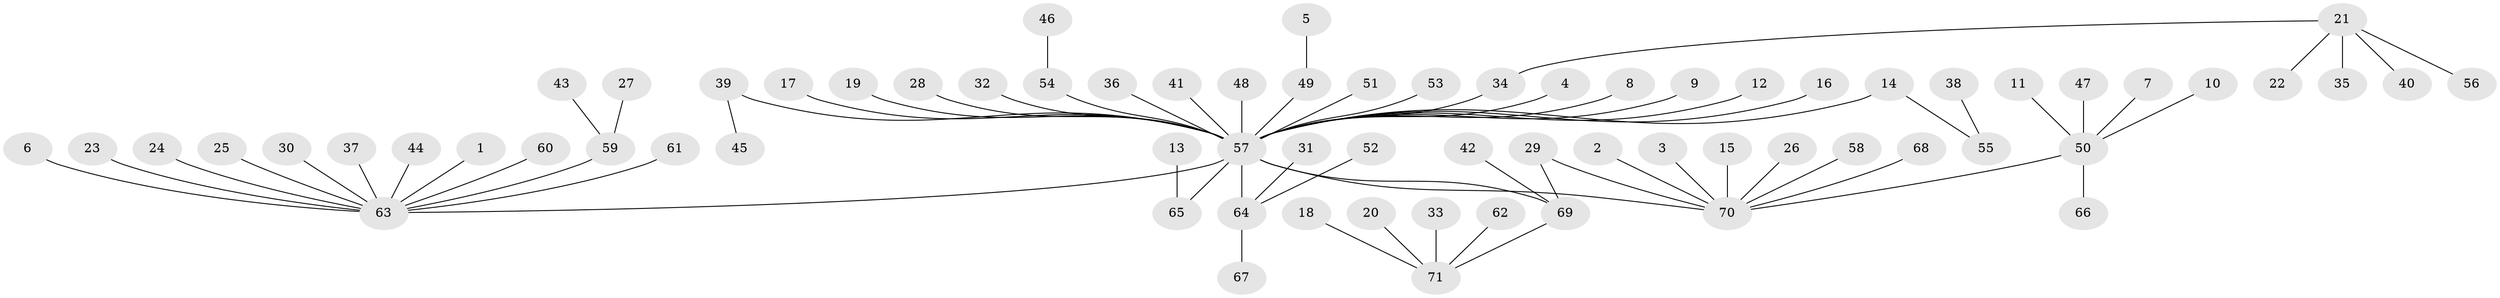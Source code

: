 // original degree distribution, {19: 0.0070921985815602835, 11: 0.014184397163120567, 3: 0.09219858156028368, 4: 0.028368794326241134, 5: 0.0070921985815602835, 14: 0.0070921985815602835, 8: 0.02127659574468085, 2: 0.15602836879432624, 6: 0.0070921985815602835, 1: 0.6595744680851063}
// Generated by graph-tools (version 1.1) at 2025/49/03/09/25 03:49:46]
// undirected, 71 vertices, 71 edges
graph export_dot {
graph [start="1"]
  node [color=gray90,style=filled];
  1;
  2;
  3;
  4;
  5;
  6;
  7;
  8;
  9;
  10;
  11;
  12;
  13;
  14;
  15;
  16;
  17;
  18;
  19;
  20;
  21;
  22;
  23;
  24;
  25;
  26;
  27;
  28;
  29;
  30;
  31;
  32;
  33;
  34;
  35;
  36;
  37;
  38;
  39;
  40;
  41;
  42;
  43;
  44;
  45;
  46;
  47;
  48;
  49;
  50;
  51;
  52;
  53;
  54;
  55;
  56;
  57;
  58;
  59;
  60;
  61;
  62;
  63;
  64;
  65;
  66;
  67;
  68;
  69;
  70;
  71;
  1 -- 63 [weight=1.0];
  2 -- 70 [weight=1.0];
  3 -- 70 [weight=1.0];
  4 -- 57 [weight=1.0];
  5 -- 49 [weight=1.0];
  6 -- 63 [weight=1.0];
  7 -- 50 [weight=1.0];
  8 -- 57 [weight=1.0];
  9 -- 57 [weight=1.0];
  10 -- 50 [weight=1.0];
  11 -- 50 [weight=1.0];
  12 -- 57 [weight=1.0];
  13 -- 65 [weight=1.0];
  14 -- 55 [weight=1.0];
  14 -- 57 [weight=1.0];
  15 -- 70 [weight=1.0];
  16 -- 57 [weight=1.0];
  17 -- 57 [weight=1.0];
  18 -- 71 [weight=1.0];
  19 -- 57 [weight=1.0];
  20 -- 71 [weight=1.0];
  21 -- 22 [weight=1.0];
  21 -- 34 [weight=1.0];
  21 -- 35 [weight=1.0];
  21 -- 40 [weight=1.0];
  21 -- 56 [weight=1.0];
  23 -- 63 [weight=1.0];
  24 -- 63 [weight=1.0];
  25 -- 63 [weight=1.0];
  26 -- 70 [weight=1.0];
  27 -- 59 [weight=1.0];
  28 -- 57 [weight=1.0];
  29 -- 69 [weight=1.0];
  29 -- 70 [weight=1.0];
  30 -- 63 [weight=1.0];
  31 -- 64 [weight=1.0];
  32 -- 57 [weight=1.0];
  33 -- 71 [weight=1.0];
  34 -- 57 [weight=1.0];
  36 -- 57 [weight=1.0];
  37 -- 63 [weight=1.0];
  38 -- 55 [weight=1.0];
  39 -- 45 [weight=1.0];
  39 -- 57 [weight=1.0];
  41 -- 57 [weight=1.0];
  42 -- 69 [weight=1.0];
  43 -- 59 [weight=1.0];
  44 -- 63 [weight=1.0];
  46 -- 54 [weight=1.0];
  47 -- 50 [weight=1.0];
  48 -- 57 [weight=1.0];
  49 -- 57 [weight=1.0];
  50 -- 66 [weight=1.0];
  50 -- 70 [weight=1.0];
  51 -- 57 [weight=1.0];
  52 -- 64 [weight=1.0];
  53 -- 57 [weight=1.0];
  54 -- 57 [weight=1.0];
  57 -- 63 [weight=1.0];
  57 -- 64 [weight=1.0];
  57 -- 65 [weight=1.0];
  57 -- 69 [weight=1.0];
  57 -- 70 [weight=1.0];
  58 -- 70 [weight=1.0];
  59 -- 63 [weight=1.0];
  60 -- 63 [weight=1.0];
  61 -- 63 [weight=1.0];
  62 -- 71 [weight=1.0];
  64 -- 67 [weight=1.0];
  68 -- 70 [weight=1.0];
  69 -- 71 [weight=1.0];
}

